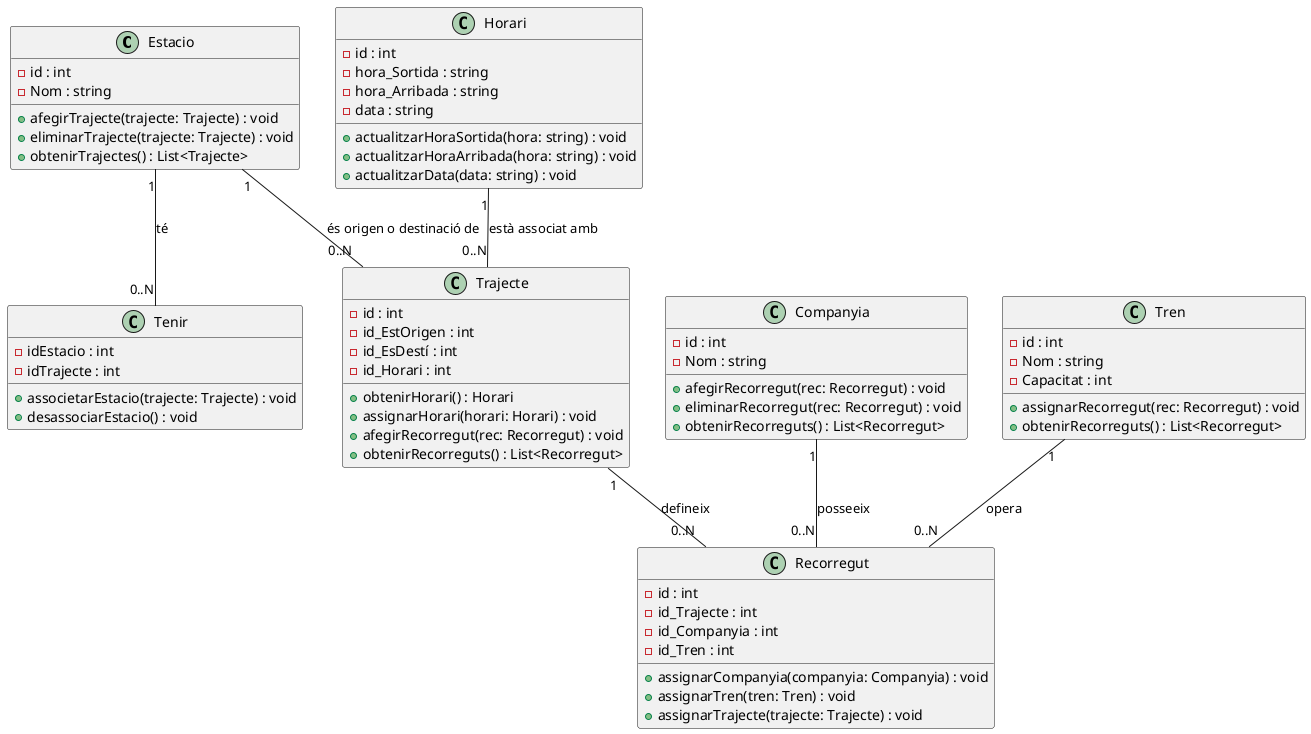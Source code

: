 @startuml name Renfe

class Estacio {
  -id : int
  -Nom : string
  +afegirTrajecte(trajecte: Trajecte) : void
  +eliminarTrajecte(trajecte: Trajecte) : void
  +obtenirTrajectes() : List<Trajecte>
}

class Tenir {
  -idEstacio : int
  -idTrajecte : int
  +associetarEstacio(trajecte: Trajecte) : void
  +desassociarEstacio() : void
}

class Trajecte {
  -id : int
  -id_EstOrigen : int
  -id_EsDestí : int
  -id_Horari : int
  +obtenirHorari() : Horari
  +assignarHorari(horari: Horari) : void
  +afegirRecorregut(rec: Recorregut) : void
  +obtenirRecorreguts() : List<Recorregut>
}

class Horari {
  -id : int
  -hora_Sortida : string
  -hora_Arribada : string
  -data : string
  +actualitzarHoraSortida(hora: string) : void
  +actualitzarHoraArribada(hora: string) : void
  +actualitzarData(data: string) : void
}

class Companyia {
  -id : int
  -Nom : string
  +afegirRecorregut(rec: Recorregut) : void
  +eliminarRecorregut(rec: Recorregut) : void
  +obtenirRecorreguts() : List<Recorregut>
}

class Tren {
  -id : int
  -Nom : string
  -Capacitat : int
  +assignarRecorregut(rec: Recorregut) : void
  +obtenirRecorreguts() : List<Recorregut>
}

class Recorregut {
  -id : int
  -id_Trajecte : int
  -id_Companyia : int
  -id_Tren : int
  +assignarCompanyia(companyia: Companyia) : void
  +assignarTren(tren: Tren) : void
  +assignarTrajecte(trajecte: Trajecte) : void
}

Estacio "1" -- "0..N" Tenir : té
Estacio "1" -- "0..N" Trajecte : és origen o destinació de
Horari "1" -- "0..N" Trajecte : està associat amb
Trajecte "1" -- "0..N" Recorregut : defineix
Companyia "1" -- "0..N" Recorregut : posseeix
Tren "1" -- "0..N" Recorregut : opera

@enduml
